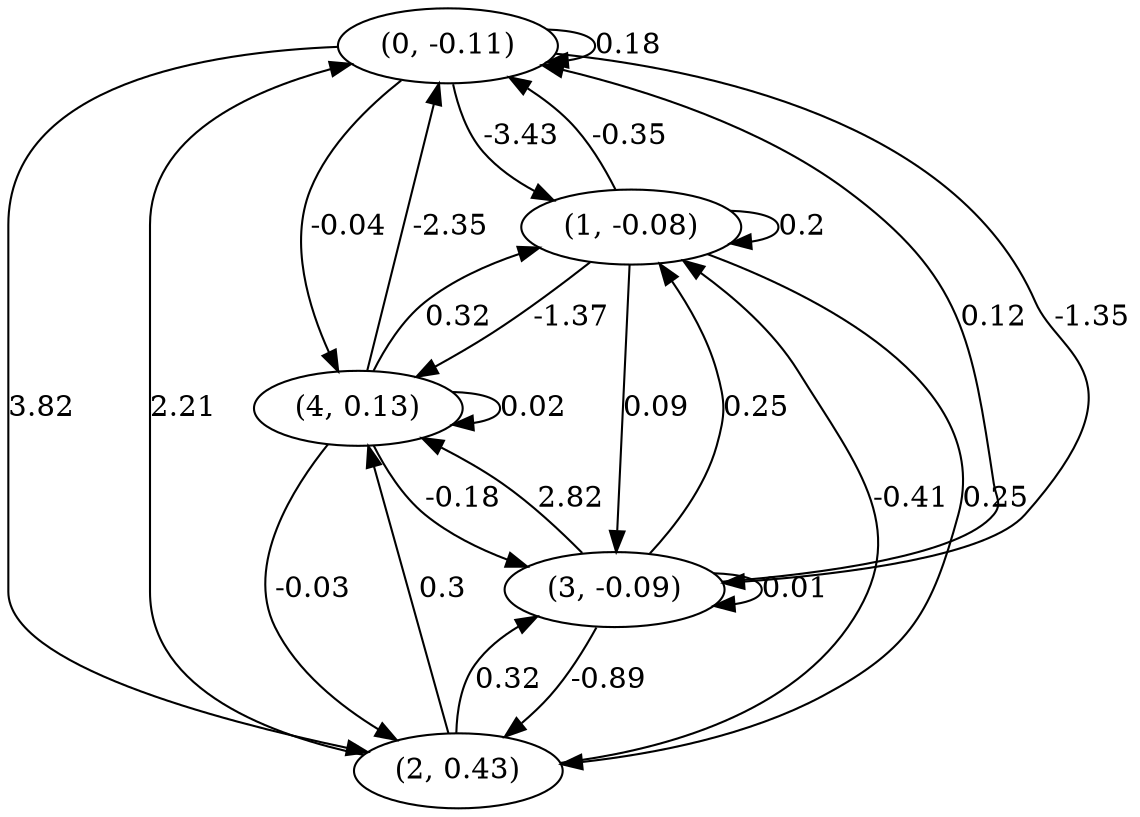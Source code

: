 digraph {
    0 [ label = "(0, -0.11)" ]
    1 [ label = "(1, -0.08)" ]
    2 [ label = "(2, 0.43)" ]
    3 [ label = "(3, -0.09)" ]
    4 [ label = "(4, 0.13)" ]
    0 -> 0 [ label = "0.18" ]
    1 -> 1 [ label = "0.2" ]
    3 -> 3 [ label = "0.01" ]
    4 -> 4 [ label = "0.02" ]
    1 -> 0 [ label = "-0.35" ]
    2 -> 0 [ label = "2.21" ]
    3 -> 0 [ label = "0.12" ]
    4 -> 0 [ label = "-2.35" ]
    0 -> 1 [ label = "-3.43" ]
    2 -> 1 [ label = "-0.41" ]
    3 -> 1 [ label = "0.25" ]
    4 -> 1 [ label = "0.32" ]
    0 -> 2 [ label = "3.82" ]
    1 -> 2 [ label = "0.25" ]
    3 -> 2 [ label = "-0.89" ]
    4 -> 2 [ label = "-0.03" ]
    0 -> 3 [ label = "-1.35" ]
    1 -> 3 [ label = "0.09" ]
    2 -> 3 [ label = "0.32" ]
    4 -> 3 [ label = "-0.18" ]
    0 -> 4 [ label = "-0.04" ]
    1 -> 4 [ label = "-1.37" ]
    2 -> 4 [ label = "0.3" ]
    3 -> 4 [ label = "2.82" ]
}


